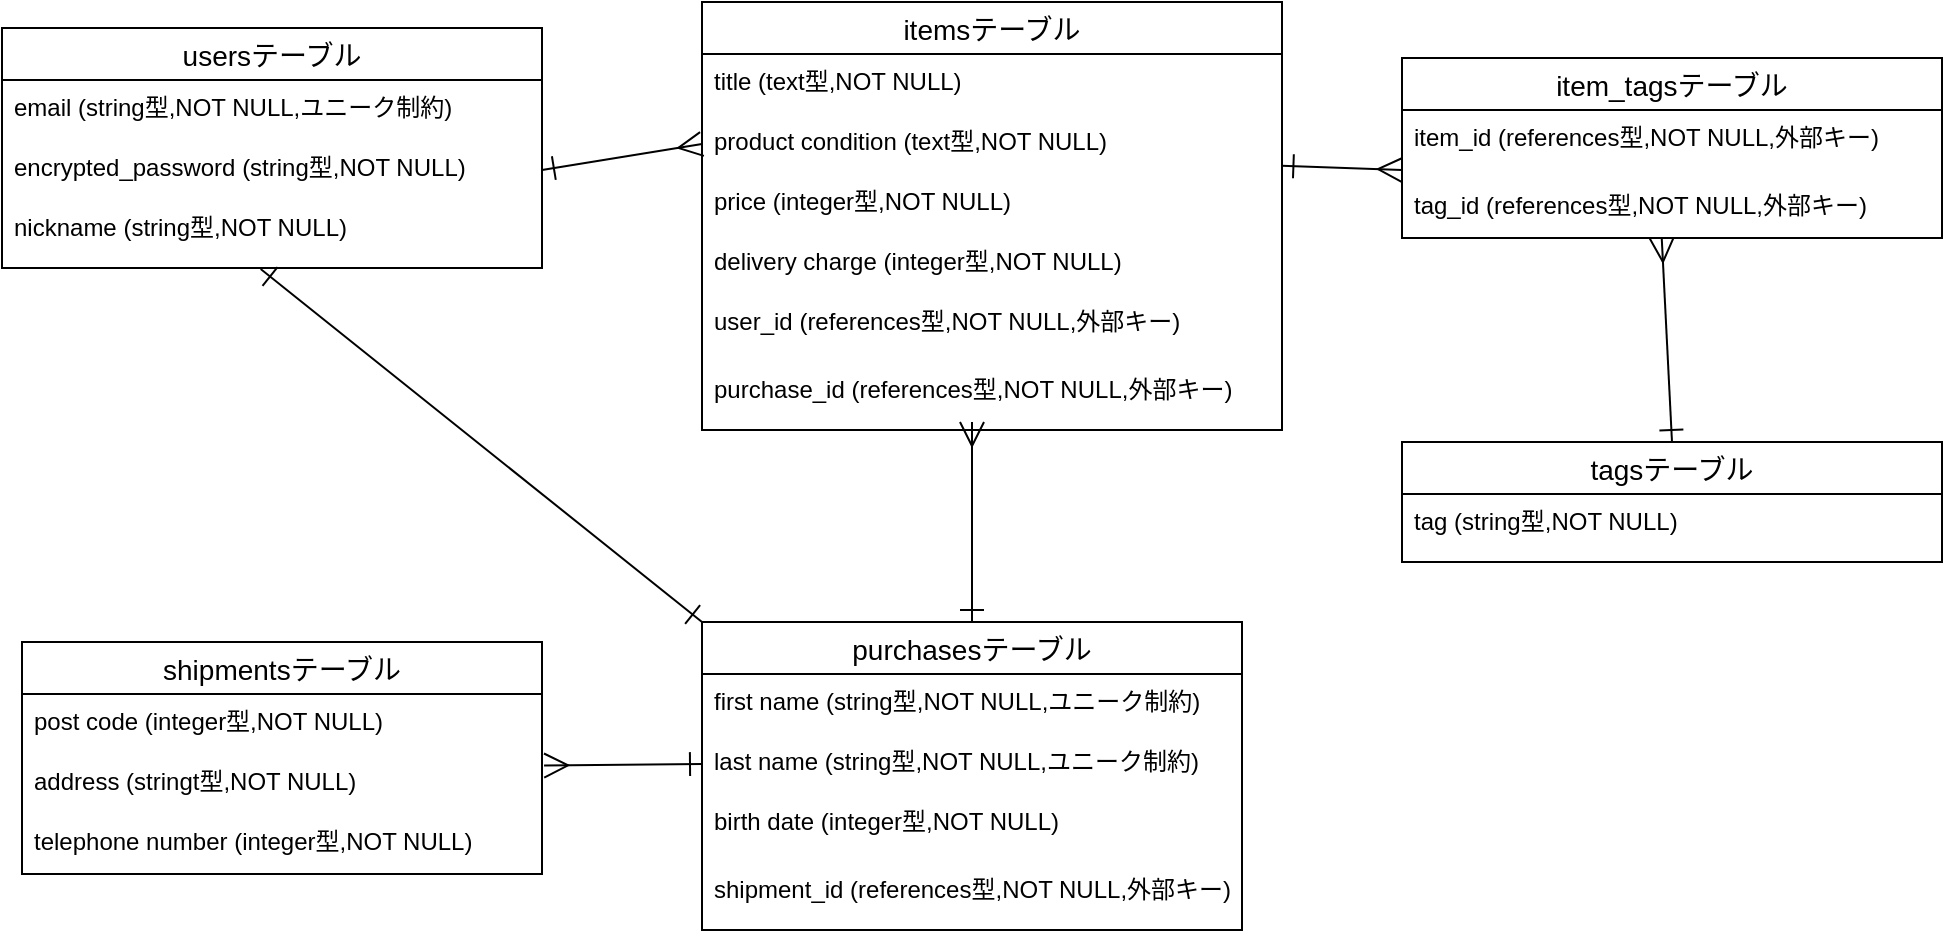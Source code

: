 <mxfile>
    <diagram id="z3rh9io_py6pfW7ooZkt" name="ページ1">
        <mxGraphModel dx="1086" dy="740" grid="1" gridSize="10" guides="1" tooltips="1" connect="1" arrows="1" fold="1" page="1" pageScale="1" pageWidth="827" pageHeight="1169" math="0" shadow="0">
            <root>
                <mxCell id="0"/>
                <mxCell id="1" parent="0"/>
                <mxCell id="33" value="usersテーブル" style="swimlane;fontStyle=0;childLayout=stackLayout;horizontal=1;startSize=26;horizontalStack=0;resizeParent=1;resizeParentMax=0;resizeLast=0;collapsible=1;marginBottom=0;align=center;fontSize=14;" vertex="1" parent="1">
                    <mxGeometry x="50" y="223" width="270" height="120" as="geometry">
                        <mxRectangle x="60" y="280" width="60" height="30" as="alternateBounds"/>
                    </mxGeometry>
                </mxCell>
                <mxCell id="34" value="email (string型,NOT NULL,ユニーク制約)" style="text;strokeColor=none;fillColor=none;spacingLeft=4;spacingRight=4;overflow=hidden;rotatable=0;points=[[0,0.5],[1,0.5]];portConstraint=eastwest;fontSize=12;" vertex="1" parent="33">
                    <mxGeometry y="26" width="270" height="30" as="geometry"/>
                </mxCell>
                <mxCell id="35" value="encrypted_password (string型,NOT NULL)    " style="text;strokeColor=none;fillColor=none;spacingLeft=4;spacingRight=4;overflow=hidden;rotatable=0;points=[[0,0.5],[1,0.5]];portConstraint=eastwest;fontSize=12;" vertex="1" parent="33">
                    <mxGeometry y="56" width="270" height="30" as="geometry"/>
                </mxCell>
                <mxCell id="36" value="nickname (string型,NOT NULL)" style="text;strokeColor=none;fillColor=none;spacingLeft=4;spacingRight=4;overflow=hidden;rotatable=0;points=[[0,0.5],[1,0.5]];portConstraint=eastwest;fontSize=12;" vertex="1" parent="33">
                    <mxGeometry y="86" width="270" height="34" as="geometry"/>
                </mxCell>
                <mxCell id="37" value="itemsテーブル" style="swimlane;fontStyle=0;childLayout=stackLayout;horizontal=1;startSize=26;horizontalStack=0;resizeParent=1;resizeParentMax=0;resizeLast=0;collapsible=1;marginBottom=0;align=center;fontSize=14;" vertex="1" parent="1">
                    <mxGeometry x="400" y="210" width="290" height="214" as="geometry"/>
                </mxCell>
                <mxCell id="38" value="title (text型,NOT NULL)" style="text;strokeColor=none;fillColor=none;spacingLeft=4;spacingRight=4;overflow=hidden;rotatable=0;points=[[0,0.5],[1,0.5]];portConstraint=eastwest;fontSize=12;" vertex="1" parent="37">
                    <mxGeometry y="26" width="290" height="30" as="geometry"/>
                </mxCell>
                <mxCell id="FY3_nKiuvZHlJX8A3fWz-49" value="product condition (text型,NOT NULL)" style="text;strokeColor=none;fillColor=none;spacingLeft=4;spacingRight=4;overflow=hidden;rotatable=0;points=[[0,0.5],[1,0.5]];portConstraint=eastwest;fontSize=12;" vertex="1" parent="37">
                    <mxGeometry y="56" width="290" height="30" as="geometry"/>
                </mxCell>
                <mxCell id="39" value="price (integer型,NOT NULL)" style="text;strokeColor=none;fillColor=none;spacingLeft=4;spacingRight=4;overflow=hidden;rotatable=0;points=[[0,0.5],[1,0.5]];portConstraint=eastwest;fontSize=12;" vertex="1" parent="37">
                    <mxGeometry y="86" width="290" height="30" as="geometry"/>
                </mxCell>
                <mxCell id="40" value="delivery charge (integer型,NOT NULL)" style="text;strokeColor=none;fillColor=none;spacingLeft=4;spacingRight=4;overflow=hidden;rotatable=0;points=[[0,0.5],[1,0.5]];portConstraint=eastwest;fontSize=12;" vertex="1" parent="37">
                    <mxGeometry y="116" width="290" height="30" as="geometry"/>
                </mxCell>
                <mxCell id="4XoPYNTxNg3LFXQARwUI-42" value="user_id (references型,NOT NULL,外部キー)" style="text;strokeColor=none;fillColor=none;spacingLeft=4;spacingRight=4;overflow=hidden;rotatable=0;points=[[0,0.5],[1,0.5]];portConstraint=eastwest;fontSize=12;" vertex="1" parent="37">
                    <mxGeometry y="146" width="290" height="34" as="geometry"/>
                </mxCell>
                <mxCell id="FY3_nKiuvZHlJX8A3fWz-76" value="purchase_id (references型,NOT NULL,外部キー)" style="text;strokeColor=none;fillColor=none;spacingLeft=4;spacingRight=4;overflow=hidden;rotatable=0;points=[[0,0.5],[1,0.5]];portConstraint=eastwest;fontSize=12;" vertex="1" parent="37">
                    <mxGeometry y="180" width="290" height="34" as="geometry"/>
                </mxCell>
                <mxCell id="2j4t9k2ZK-lPLLfpAT0f-46" value="tagsテーブル" style="swimlane;fontStyle=0;childLayout=stackLayout;horizontal=1;startSize=26;horizontalStack=0;resizeParent=1;resizeParentMax=0;resizeLast=0;collapsible=1;marginBottom=0;align=center;fontSize=14;" vertex="1" parent="1">
                    <mxGeometry x="750" y="430" width="270" height="60" as="geometry">
                        <mxRectangle x="60" y="280" width="60" height="30" as="alternateBounds"/>
                    </mxGeometry>
                </mxCell>
                <mxCell id="2j4t9k2ZK-lPLLfpAT0f-49" value="tag (string型,NOT NULL)" style="text;strokeColor=none;fillColor=none;spacingLeft=4;spacingRight=4;overflow=hidden;rotatable=0;points=[[0,0.5],[1,0.5]];portConstraint=eastwest;fontSize=12;" vertex="1" parent="2j4t9k2ZK-lPLLfpAT0f-46">
                    <mxGeometry y="26" width="270" height="34" as="geometry"/>
                </mxCell>
                <mxCell id="FY3_nKiuvZHlJX8A3fWz-50" value="purchasesテーブル" style="swimlane;fontStyle=0;childLayout=stackLayout;horizontal=1;startSize=26;horizontalStack=0;resizeParent=1;resizeParentMax=0;resizeLast=0;collapsible=1;marginBottom=0;align=center;fontSize=14;" vertex="1" parent="1">
                    <mxGeometry x="400" y="520" width="270" height="154" as="geometry">
                        <mxRectangle x="60" y="280" width="60" height="30" as="alternateBounds"/>
                    </mxGeometry>
                </mxCell>
                <mxCell id="FY3_nKiuvZHlJX8A3fWz-44" value="first name (string型,NOT NULL,ユニーク制約)" style="text;strokeColor=none;fillColor=none;spacingLeft=4;spacingRight=4;overflow=hidden;rotatable=0;points=[[0,0.5],[1,0.5]];portConstraint=eastwest;fontSize=12;" vertex="1" parent="FY3_nKiuvZHlJX8A3fWz-50">
                    <mxGeometry y="26" width="270" height="30" as="geometry"/>
                </mxCell>
                <mxCell id="FY3_nKiuvZHlJX8A3fWz-45" value="last name (string型,NOT NULL,ユニーク制約)    " style="text;strokeColor=none;fillColor=none;spacingLeft=4;spacingRight=4;overflow=hidden;rotatable=0;points=[[0,0.5],[1,0.5]];portConstraint=eastwest;fontSize=12;" vertex="1" parent="FY3_nKiuvZHlJX8A3fWz-50">
                    <mxGeometry y="56" width="270" height="30" as="geometry"/>
                </mxCell>
                <mxCell id="FY3_nKiuvZHlJX8A3fWz-46" value="birth date (integer型,NOT NULL)" style="text;strokeColor=none;fillColor=none;spacingLeft=4;spacingRight=4;overflow=hidden;rotatable=0;points=[[0,0.5],[1,0.5]];portConstraint=eastwest;fontSize=12;" vertex="1" parent="FY3_nKiuvZHlJX8A3fWz-50">
                    <mxGeometry y="86" width="270" height="34" as="geometry"/>
                </mxCell>
                <mxCell id="4XoPYNTxNg3LFXQARwUI-43" value="shipment_id (references型,NOT NULL,外部キー)" style="text;strokeColor=none;fillColor=none;spacingLeft=4;spacingRight=4;overflow=hidden;rotatable=0;points=[[0,0.5],[1,0.5]];portConstraint=eastwest;fontSize=12;" vertex="1" parent="FY3_nKiuvZHlJX8A3fWz-50">
                    <mxGeometry y="120" width="270" height="34" as="geometry"/>
                </mxCell>
                <mxCell id="FY3_nKiuvZHlJX8A3fWz-57" value="item_tagsテーブル" style="swimlane;fontStyle=0;childLayout=stackLayout;horizontal=1;startSize=26;horizontalStack=0;resizeParent=1;resizeParentMax=0;resizeLast=0;collapsible=1;marginBottom=0;align=center;fontSize=14;" vertex="1" parent="1">
                    <mxGeometry x="750" y="238" width="270" height="90" as="geometry">
                        <mxRectangle x="600" y="440" width="60" height="30" as="alternateBounds"/>
                    </mxGeometry>
                </mxCell>
                <mxCell id="FY3_nKiuvZHlJX8A3fWz-58" value="item_id (references型,NOT NULL,外部キー)" style="text;strokeColor=none;fillColor=none;spacingLeft=4;spacingRight=4;overflow=hidden;rotatable=0;points=[[0,0.5],[1,0.5]];portConstraint=eastwest;fontSize=12;" vertex="1" parent="FY3_nKiuvZHlJX8A3fWz-57">
                    <mxGeometry y="26" width="270" height="34" as="geometry"/>
                </mxCell>
                <mxCell id="FY3_nKiuvZHlJX8A3fWz-59" value="tag_id (references型,NOT NULL,外部キー)" style="text;strokeColor=none;fillColor=none;spacingLeft=4;spacingRight=4;overflow=hidden;rotatable=0;points=[[0,0.5],[1,0.5]];portConstraint=eastwest;fontSize=12;" vertex="1" parent="FY3_nKiuvZHlJX8A3fWz-57">
                    <mxGeometry y="60" width="270" height="30" as="geometry"/>
                </mxCell>
                <mxCell id="FY3_nKiuvZHlJX8A3fWz-61" value="" style="fontSize=12;html=1;endArrow=ERmany;exitX=1;exitY=0.5;exitDx=0;exitDy=0;entryX=0;entryY=0.5;entryDx=0;entryDy=0;startArrow=ERone;startFill=0;strokeWidth=1;endSize=10;startSize=10;endFill=0;" edge="1" parent="1" source="35" target="FY3_nKiuvZHlJX8A3fWz-49">
                    <mxGeometry width="100" height="100" relative="1" as="geometry">
                        <mxPoint x="550" y="440" as="sourcePoint"/>
                        <mxPoint x="650" y="340" as="targetPoint"/>
                    </mxGeometry>
                </mxCell>
                <mxCell id="FY3_nKiuvZHlJX8A3fWz-63" value="" style="fontSize=12;html=1;endArrow=ERmany;exitX=0.999;exitY=-0.137;exitDx=0;exitDy=0;startArrow=ERone;startFill=0;strokeWidth=1;endSize=10;startSize=10;exitPerimeter=0;endFill=0;entryX=0;entryY=0.882;entryDx=0;entryDy=0;entryPerimeter=0;" edge="1" parent="1" source="39" target="FY3_nKiuvZHlJX8A3fWz-58">
                    <mxGeometry width="100" height="100" relative="1" as="geometry">
                        <mxPoint x="610" y="312" as="sourcePoint"/>
                        <mxPoint x="680" y="326" as="targetPoint"/>
                    </mxGeometry>
                </mxCell>
                <mxCell id="FY3_nKiuvZHlJX8A3fWz-64" value="" style="fontSize=12;html=1;endArrow=ERmany;exitX=0.5;exitY=0;exitDx=0;exitDy=0;startArrow=ERone;startFill=0;strokeWidth=1;endSize=10;startSize=10;entryX=0.481;entryY=1;entryDx=0;entryDy=0;entryPerimeter=0;endFill=0;" edge="1" parent="1" source="2j4t9k2ZK-lPLLfpAT0f-46" target="FY3_nKiuvZHlJX8A3fWz-59">
                    <mxGeometry width="100" height="100" relative="1" as="geometry">
                        <mxPoint x="620" y="322" as="sourcePoint"/>
                        <mxPoint x="820" y="370" as="targetPoint"/>
                    </mxGeometry>
                </mxCell>
                <mxCell id="FY3_nKiuvZHlJX8A3fWz-65" value="" style="fontSize=12;html=1;endArrow=ERone;entryX=0;entryY=0;entryDx=0;entryDy=0;startArrow=ERone;startFill=0;strokeWidth=1;endSize=10;startSize=10;endFill=0;exitX=0.479;exitY=1.016;exitDx=0;exitDy=0;exitPerimeter=0;" edge="1" parent="1" source="36" target="FY3_nKiuvZHlJX8A3fWz-50">
                    <mxGeometry width="100" height="100" relative="1" as="geometry">
                        <mxPoint x="185" y="390" as="sourcePoint"/>
                        <mxPoint x="290" y="436" as="targetPoint"/>
                    </mxGeometry>
                </mxCell>
                <mxCell id="FY3_nKiuvZHlJX8A3fWz-67" value="" style="fontSize=12;html=1;endArrow=ERone;startArrow=ERmany;startFill=0;strokeWidth=1;endSize=10;startSize=10;endFill=0;entryX=0.5;entryY=0;entryDx=0;entryDy=0;" edge="1" parent="1" target="FY3_nKiuvZHlJX8A3fWz-50">
                    <mxGeometry width="100" height="100" relative="1" as="geometry">
                        <mxPoint x="535" y="420" as="sourcePoint"/>
                        <mxPoint x="370" y="470" as="targetPoint"/>
                        <Array as="points"/>
                    </mxGeometry>
                </mxCell>
                <mxCell id="FY3_nKiuvZHlJX8A3fWz-69" value="shipmentsテーブル" style="swimlane;fontStyle=0;childLayout=stackLayout;horizontal=1;startSize=26;horizontalStack=0;resizeParent=1;resizeParentMax=0;resizeLast=0;collapsible=1;marginBottom=0;align=center;fontSize=14;" vertex="1" parent="1">
                    <mxGeometry x="60" y="530" width="260" height="116" as="geometry"/>
                </mxCell>
                <mxCell id="FY3_nKiuvZHlJX8A3fWz-71" value="post code (integer型,NOT NULL)" style="text;strokeColor=none;fillColor=none;spacingLeft=4;spacingRight=4;overflow=hidden;rotatable=0;points=[[0,0.5],[1,0.5]];portConstraint=eastwest;fontSize=12;" vertex="1" parent="FY3_nKiuvZHlJX8A3fWz-69">
                    <mxGeometry y="26" width="260" height="30" as="geometry"/>
                </mxCell>
                <mxCell id="FY3_nKiuvZHlJX8A3fWz-70" value="address (stringt型,NOT NULL)" style="text;strokeColor=none;fillColor=none;spacingLeft=4;spacingRight=4;overflow=hidden;rotatable=0;points=[[0,0.5],[1,0.5]];portConstraint=eastwest;fontSize=12;" vertex="1" parent="FY3_nKiuvZHlJX8A3fWz-69">
                    <mxGeometry y="56" width="260" height="30" as="geometry"/>
                </mxCell>
                <mxCell id="FY3_nKiuvZHlJX8A3fWz-72" value="telephone number (integer型,NOT NULL)" style="text;strokeColor=none;fillColor=none;spacingLeft=4;spacingRight=4;overflow=hidden;rotatable=0;points=[[0,0.5],[1,0.5]];portConstraint=eastwest;fontSize=12;" vertex="1" parent="FY3_nKiuvZHlJX8A3fWz-69">
                    <mxGeometry y="86" width="260" height="30" as="geometry"/>
                </mxCell>
                <mxCell id="FY3_nKiuvZHlJX8A3fWz-75" value="" style="fontSize=12;html=1;endArrow=ERmany;startArrow=ERone;startFill=0;strokeWidth=1;endSize=10;startSize=10;endFill=0;entryX=1.004;entryY=1.192;entryDx=0;entryDy=0;exitX=0;exitY=0.5;exitDx=0;exitDy=0;entryPerimeter=0;" edge="1" parent="1" source="FY3_nKiuvZHlJX8A3fWz-45" target="FY3_nKiuvZHlJX8A3fWz-71">
                    <mxGeometry width="100" height="100" relative="1" as="geometry">
                        <mxPoint x="400" y="566" as="sourcePoint"/>
                        <mxPoint x="179.41" y="537" as="targetPoint"/>
                        <Array as="points"/>
                    </mxGeometry>
                </mxCell>
            </root>
        </mxGraphModel>
    </diagram>
    <diagram id="eS-X2oI-GME6XEjcCU9P" name="ページ2">
        <mxGraphModel dx="923" dy="629" grid="1" gridSize="10" guides="1" tooltips="1" connect="1" arrows="1" fold="1" page="1" pageScale="1" pageWidth="827" pageHeight="1169" math="0" shadow="0">
            <root>
                <mxCell id="0"/>
                <mxCell id="1" parent="0"/>
                <mxCell id="TC4EKqtDvBQJv4D3eHoY-7" style="edgeStyle=none;html=1;entryX=0;entryY=0.5;entryDx=0;entryDy=0;" edge="1" parent="1" source="TC4EKqtDvBQJv4D3eHoY-1" target="TC4EKqtDvBQJv4D3eHoY-5">
                    <mxGeometry relative="1" as="geometry"/>
                </mxCell>
                <mxCell id="TC4EKqtDvBQJv4D3eHoY-12" style="edgeStyle=none;html=1;exitX=0.5;exitY=0;exitDx=0;exitDy=0;entryX=0.5;entryY=1;entryDx=0;entryDy=0;" edge="1" parent="1" source="TC4EKqtDvBQJv4D3eHoY-1" target="TC4EKqtDvBQJv4D3eHoY-3">
                    <mxGeometry relative="1" as="geometry"/>
                </mxCell>
                <mxCell id="TC4EKqtDvBQJv4D3eHoY-14" style="edgeStyle=none;html=1;exitX=0;exitY=0.5;exitDx=0;exitDy=0;entryX=1;entryY=0.5;entryDx=0;entryDy=0;startArrow=classic;startFill=1;" edge="1" parent="1" source="TC4EKqtDvBQJv4D3eHoY-1" target="TC4EKqtDvBQJv4D3eHoY-2">
                    <mxGeometry relative="1" as="geometry"/>
                </mxCell>
                <mxCell id="RdgLA5uoPdhUxMYap3jG-7" style="edgeStyle=none;html=1;exitX=0;exitY=1;exitDx=0;exitDy=0;entryX=0.945;entryY=0.125;entryDx=0;entryDy=0;entryPerimeter=0;" edge="1" parent="1" source="TC4EKqtDvBQJv4D3eHoY-1" target="RdgLA5uoPdhUxMYap3jG-2">
                    <mxGeometry relative="1" as="geometry"/>
                </mxCell>
                <mxCell id="RdgLA5uoPdhUxMYap3jG-9" style="edgeStyle=none;html=1;exitX=0.5;exitY=0;exitDx=0;exitDy=0;startArrow=none;startFill=0;" edge="1" parent="1" source="TC4EKqtDvBQJv4D3eHoY-1" target="TC4EKqtDvBQJv4D3eHoY-18">
                    <mxGeometry relative="1" as="geometry"/>
                </mxCell>
                <mxCell id="TC4EKqtDvBQJv4D3eHoY-1" value="top page" style="ellipse;whiteSpace=wrap;html=1;align=center;" vertex="1" parent="1">
                    <mxGeometry x="310" y="300" width="100" height="40" as="geometry"/>
                </mxCell>
                <mxCell id="TC4EKqtDvBQJv4D3eHoY-2" value="サインイン" style="ellipse;whiteSpace=wrap;html=1;align=center;" vertex="1" parent="1">
                    <mxGeometry x="100" y="260" width="100" height="40" as="geometry"/>
                </mxCell>
                <mxCell id="TC4EKqtDvBQJv4D3eHoY-10" style="edgeStyle=none;html=1;exitX=0;exitY=0.5;exitDx=0;exitDy=0;entryX=1;entryY=0.5;entryDx=0;entryDy=0;" edge="1" parent="1" source="TC4EKqtDvBQJv4D3eHoY-3" target="TC4EKqtDvBQJv4D3eHoY-4">
                    <mxGeometry relative="1" as="geometry"/>
                </mxCell>
                <mxCell id="TC4EKqtDvBQJv4D3eHoY-3" value="商品投稿" style="ellipse;whiteSpace=wrap;html=1;align=center;" vertex="1" parent="1">
                    <mxGeometry x="260" y="210" width="100" height="40" as="geometry"/>
                </mxCell>
                <mxCell id="TC4EKqtDvBQJv4D3eHoY-11" style="edgeStyle=none;html=1;exitX=0.5;exitY=1;exitDx=0;exitDy=0;" edge="1" parent="1" source="TC4EKqtDvBQJv4D3eHoY-4" target="TC4EKqtDvBQJv4D3eHoY-1">
                    <mxGeometry relative="1" as="geometry"/>
                </mxCell>
                <mxCell id="TC4EKqtDvBQJv4D3eHoY-4" value="投稿完了" style="ellipse;whiteSpace=wrap;html=1;align=center;" vertex="1" parent="1">
                    <mxGeometry x="140" y="210" width="100" height="40" as="geometry"/>
                </mxCell>
                <mxCell id="TC4EKqtDvBQJv4D3eHoY-8" style="edgeStyle=none;html=1;exitX=0.5;exitY=0;exitDx=0;exitDy=0;entryX=0.5;entryY=1;entryDx=0;entryDy=0;" edge="1" parent="1" source="TC4EKqtDvBQJv4D3eHoY-5" target="TC4EKqtDvBQJv4D3eHoY-6">
                    <mxGeometry relative="1" as="geometry"/>
                </mxCell>
                <mxCell id="TC4EKqtDvBQJv4D3eHoY-5" value="投稿編集&lt;span style=&quot;color: rgba(0, 0, 0, 0); font-family: monospace; font-size: 0px; text-align: start;&quot;&gt;%3CmxGraphModel%3E%3Croot%3E%3CmxCell%20id%3D%220%22%2F%3E%3CmxCell%20id%3D%221%22%20parent%3D%220%22%2F%3E%3CmxCell%20id%3D%222%22%20value%3D%22%E6%8A%95%E7%A8%BF%E5%AE%8C%E4%BA%86%22%20style%3D%22ellipse%3BwhiteSpace%3Dwrap%3Bhtml%3D1%3Balign%3Dcenter%3B%22%20vertex%3D%221%22%20parent%3D%221%22%3E%3CmxGeometry%20x%3D%22140%22%20y%3D%22210%22%20width%3D%22100%22%20height%3D%2240%22%20as%3D%22geometry%22%2F%3E%3C%2FmxCell%3E%3C%2Froot%3E%3C%2FmxGraphModel%3E&lt;/span&gt;" style="ellipse;whiteSpace=wrap;html=1;align=center;" vertex="1" parent="1">
                    <mxGeometry x="480" y="330" width="100" height="40" as="geometry"/>
                </mxCell>
                <mxCell id="TC4EKqtDvBQJv4D3eHoY-9" style="edgeStyle=none;html=1;exitX=0;exitY=0.5;exitDx=0;exitDy=0;entryX=1;entryY=0;entryDx=0;entryDy=0;" edge="1" parent="1" source="TC4EKqtDvBQJv4D3eHoY-6" target="TC4EKqtDvBQJv4D3eHoY-1">
                    <mxGeometry relative="1" as="geometry"/>
                </mxCell>
                <mxCell id="TC4EKqtDvBQJv4D3eHoY-6" value="商品編集完了" style="ellipse;whiteSpace=wrap;html=1;align=center;" vertex="1" parent="1">
                    <mxGeometry x="480" y="270" width="100" height="40" as="geometry"/>
                </mxCell>
                <mxCell id="TC4EKqtDvBQJv4D3eHoY-16" value="投稿削除&lt;span style=&quot;color: rgba(0, 0, 0, 0); font-family: monospace; font-size: 0px; text-align: start;&quot;&gt;%3CmxGraphModel%3E%3Croot%3E%3CmxCell%20id%3D%220%22%2F%3E%3CmxCell%20id%3D%221%22%20parent%3D%220%22%2F%3E%3CmxCell%20id%3D%222%22%20value%3D%22%E6%8A%95%E7%A8%BF%E5%AE%8C%E4%BA%86%22%20style%3D%22ellipse%3BwhiteSpace%3Dwrap%3Bhtml%3D1%3Balign%3Dcenter%3B%22%20vertex%3D%221%22%20parent%3D%221%22%3E%3CmxGeometry%20x%3D%22140%22%20y%3D%22210%22%20width%3D%22100%22%20height%3D%2240%22%20as%3D%22geometry%22%2F%3E%3C%2FmxCell%3E%3C%2Froot%3E%3C%2FmxGraphModel%3E&lt;/span&gt;" style="ellipse;whiteSpace=wrap;html=1;align=center;" vertex="1" parent="1">
                    <mxGeometry x="480" y="370" width="100" height="40" as="geometry"/>
                </mxCell>
                <mxCell id="RdgLA5uoPdhUxMYap3jG-8" style="edgeStyle=none;html=1;exitX=0;exitY=0.5;exitDx=0;exitDy=0;entryX=1;entryY=0.5;entryDx=0;entryDy=0;startArrow=none;startFill=0;" edge="1" parent="1" source="TC4EKqtDvBQJv4D3eHoY-17" target="RdgLA5uoPdhUxMYap3jG-2">
                    <mxGeometry relative="1" as="geometry"/>
                </mxCell>
                <mxCell id="TC4EKqtDvBQJv4D3eHoY-17" value="投稿詳細&lt;span style=&quot;color: rgba(0, 0, 0, 0); font-family: monospace; font-size: 0px; text-align: start;&quot;&gt;%3CmxGraphModel%3E%3Croot%3E%3CmxCell%20id%3D%220%22%2F%3E%3CmxCell%20id%3D%221%22%20parent%3D%220%22%2F%3E%3CmxCell%20id%3D%222%22%20value%3D%22%E6%8A%95%E7%A8%BF%E5%AE%8C%E4%BA%86%22%20style%3D%22ellipse%3BwhiteSpace%3Dwrap%3Bhtml%3D1%3Balign%3Dcenter%3B%22%20vertex%3D%221%22%20parent%3D%221%22%3E%3CmxGeometry%20x%3D%22140%22%20y%3D%22210%22%20width%3D%22100%22%20height%3D%2240%22%20as%3D%22geometry%22%2F%3E%3C%2FmxCell%3E%3C%2Froot%3E%3C%2FmxGraphModel%E&lt;/span&gt;" style="ellipse;whiteSpace=wrap;html=1;align=center;" vertex="1" parent="1">
                    <mxGeometry x="480" y="410" width="100" height="40" as="geometry"/>
                </mxCell>
                <mxCell id="RdgLA5uoPdhUxMYap3jG-10" style="edgeStyle=none;html=1;exitX=0;exitY=0.5;exitDx=0;exitDy=0;startArrow=none;startFill=0;" edge="1" parent="1" source="TC4EKqtDvBQJv4D3eHoY-18" target="RdgLA5uoPdhUxMYap3jG-2">
                    <mxGeometry relative="1" as="geometry"/>
                </mxCell>
                <mxCell id="TC4EKqtDvBQJv4D3eHoY-18" value="マイページ" style="ellipse;whiteSpace=wrap;html=1;align=center;" vertex="1" parent="1">
                    <mxGeometry x="480" y="190" width="100" height="40" as="geometry"/>
                </mxCell>
                <mxCell id="TC4EKqtDvBQJv4D3eHoY-19" value="List" style="swimlane;fontStyle=0;childLayout=stackLayout;horizontal=1;startSize=26;horizontalStack=0;resizeParent=1;resizeParentMax=0;resizeLast=0;collapsible=1;marginBottom=0;align=center;fontSize=14;" vertex="1" parent="1">
                    <mxGeometry width="160" height="116" as="geometry"/>
                </mxCell>
                <mxCell id="TC4EKqtDvBQJv4D3eHoY-20" value="Item 1" style="text;strokeColor=none;fillColor=none;spacingLeft=4;spacingRight=4;overflow=hidden;rotatable=0;points=[[0,0.5],[1,0.5]];portConstraint=eastwest;fontSize=12;" vertex="1" parent="TC4EKqtDvBQJv4D3eHoY-19">
                    <mxGeometry y="26" width="160" height="30" as="geometry"/>
                </mxCell>
                <mxCell id="TC4EKqtDvBQJv4D3eHoY-21" value="Item 2" style="text;strokeColor=none;fillColor=none;spacingLeft=4;spacingRight=4;overflow=hidden;rotatable=0;points=[[0,0.5],[1,0.5]];portConstraint=eastwest;fontSize=12;" vertex="1" parent="TC4EKqtDvBQJv4D3eHoY-19">
                    <mxGeometry y="56" width="160" height="30" as="geometry"/>
                </mxCell>
                <mxCell id="TC4EKqtDvBQJv4D3eHoY-22" value="Item 3" style="text;strokeColor=none;fillColor=none;spacingLeft=4;spacingRight=4;overflow=hidden;rotatable=0;points=[[0,0.5],[1,0.5]];portConstraint=eastwest;fontSize=12;" vertex="1" parent="TC4EKqtDvBQJv4D3eHoY-19">
                    <mxGeometry y="86" width="160" height="30" as="geometry"/>
                </mxCell>
                <mxCell id="RdgLA5uoPdhUxMYap3jG-4" style="html=1;exitX=0.5;exitY=1;exitDx=0;exitDy=0;entryX=0.5;entryY=0;entryDx=0;entryDy=0;" edge="1" parent="1" source="RdgLA5uoPdhUxMYap3jG-2" target="RdgLA5uoPdhUxMYap3jG-5">
                    <mxGeometry relative="1" as="geometry">
                        <mxPoint x="300" y="390" as="targetPoint"/>
                    </mxGeometry>
                </mxCell>
                <mxCell id="RdgLA5uoPdhUxMYap3jG-2" value="商品購入" style="ellipse;whiteSpace=wrap;html=1;align=center;" vertex="1" parent="1">
                    <mxGeometry x="100" y="320" width="100" height="40" as="geometry"/>
                </mxCell>
                <mxCell id="RdgLA5uoPdhUxMYap3jG-6" style="edgeStyle=none;html=1;exitX=0.5;exitY=0;exitDx=0;exitDy=0;entryX=0.5;entryY=1;entryDx=0;entryDy=0;" edge="1" parent="1" source="RdgLA5uoPdhUxMYap3jG-5" target="TC4EKqtDvBQJv4D3eHoY-1">
                    <mxGeometry relative="1" as="geometry"/>
                </mxCell>
                <mxCell id="RdgLA5uoPdhUxMYap3jG-5" value="購入完了" style="ellipse;whiteSpace=wrap;html=1;align=center;" vertex="1" parent="1">
                    <mxGeometry x="100" y="400" width="100" height="40" as="geometry"/>
                </mxCell>
                <mxCell id="bYtqTBBa5KBCIb2kju4i-1" value="購入完了" style="ellipse;whiteSpace=wrap;html=1;align=center;" vertex="1" parent="1">
                    <mxGeometry x="230" y="450" width="100" height="40" as="geometry"/>
                </mxCell>
            </root>
        </mxGraphModel>
    </diagram>
</mxfile>